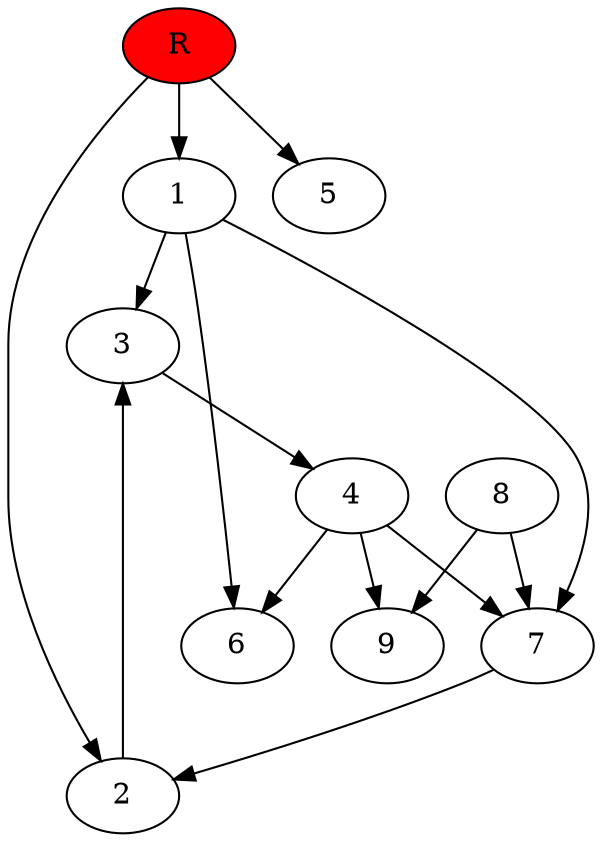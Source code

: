 digraph prb20013 {
	1
	2
	3
	4
	5
	6
	7
	8
	R [fillcolor="#ff0000" style=filled]
	1 -> 3
	1 -> 6
	1 -> 7
	2 -> 3
	3 -> 4
	4 -> 6
	4 -> 7
	4 -> 9
	7 -> 2
	8 -> 7
	8 -> 9
	R -> 1
	R -> 2
	R -> 5
}
